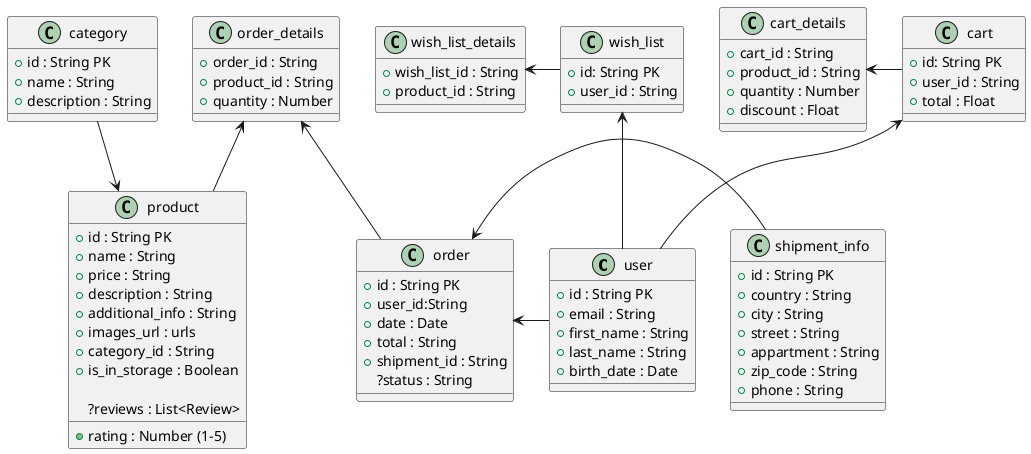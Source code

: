 @startuml Final-project Diagram


  class user{
    +id : String PK
    +email : String 
    +first_name : String 
    +last_name : String 
    +birth_date : Date
    }

  
  class shipment_info{
    +id : String PK
    +country : String 
    +city : String 
    +street : String
    +appartment : String
    +zip_code : String 
    +phone : String 
    }

  class order_details{
    +order_id : String 
    +product_id : String 
    +quantity : Number
    }
  class order{
    +id : String PK
    +user_id:String
    +date : Date 
    +total : String 
    +shipment_id : String 
    ?status : String 
    }


  order<-shipment_info
order<- user
  

order_details<-- product
order_details<-- order

class product{
  +id : String PK
  +name : String 
  +price : String 
  +description : String 
  +additional_info : String
  +images_url : urls
  +category_id : String 
  +is_in_storage : Boolean
  +rating : Number (1-5)
  
  ' +addToCart() 
  ' +addToWishList() 
  ?reviews : List<Review>
}
class category{
  +id : String PK
  +name : String 
  +description : String
  ' +filter(price, rating, isInStorage, quantity) 
}
class wish_list{
  +id: String PK
  +user_id : String
}
class wish_list_details{
  +wish_list_id : String 
  +product_id : String 
}
class cart{
  +id: String PK
  +user_id : String
  +total : Float
}
class cart_details{
  +cart_id : String
  +product_id : String
  +quantity : Number
  +discount : Float  
}
wish_list_details<- wish_list
cart_details<- cart
cart<-down- user
wish_list<-down- user
product <-up- category

@enduml